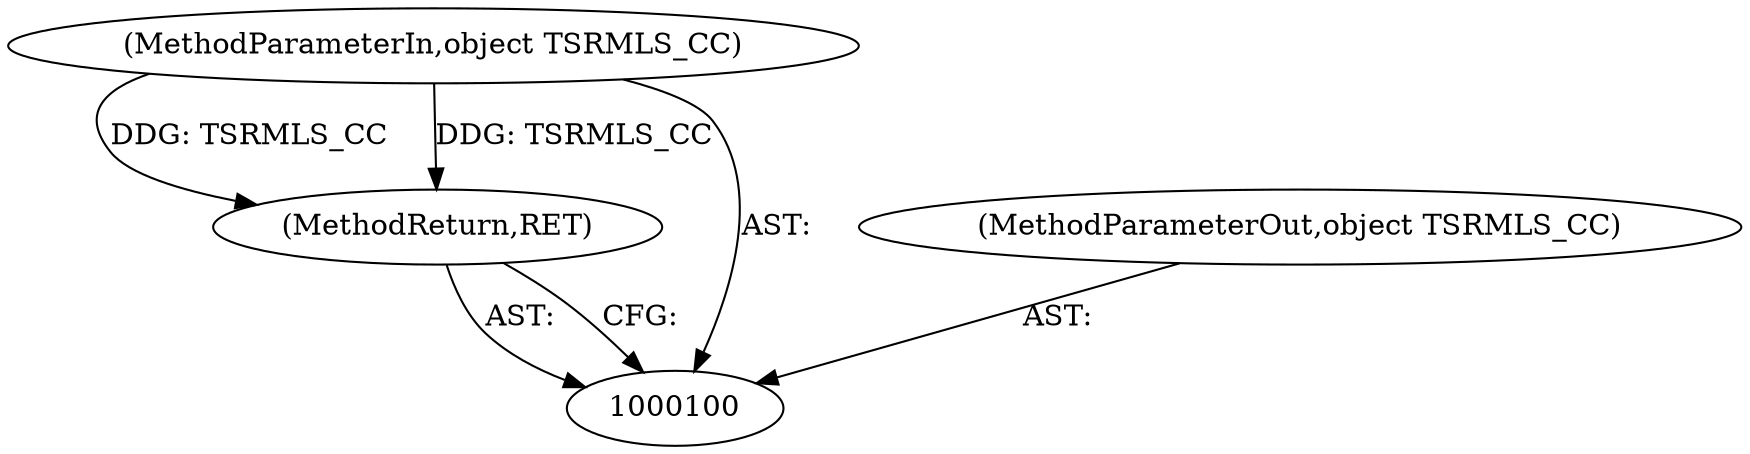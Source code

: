 digraph "0_php-src_7245bff300d3fa8bacbef7897ff080a6f1c23eba?w=1_44" {
"1000103" [label="(MethodReturn,RET)"];
"1000101" [label="(MethodParameterIn,object TSRMLS_CC)"];
"1000108" [label="(MethodParameterOut,object TSRMLS_CC)"];
"1000103" -> "1000100"  [label="AST: "];
"1000103" -> "1000100"  [label="CFG: "];
"1000101" -> "1000103"  [label="DDG: TSRMLS_CC"];
"1000101" -> "1000100"  [label="AST: "];
"1000101" -> "1000103"  [label="DDG: TSRMLS_CC"];
"1000108" -> "1000100"  [label="AST: "];
}
